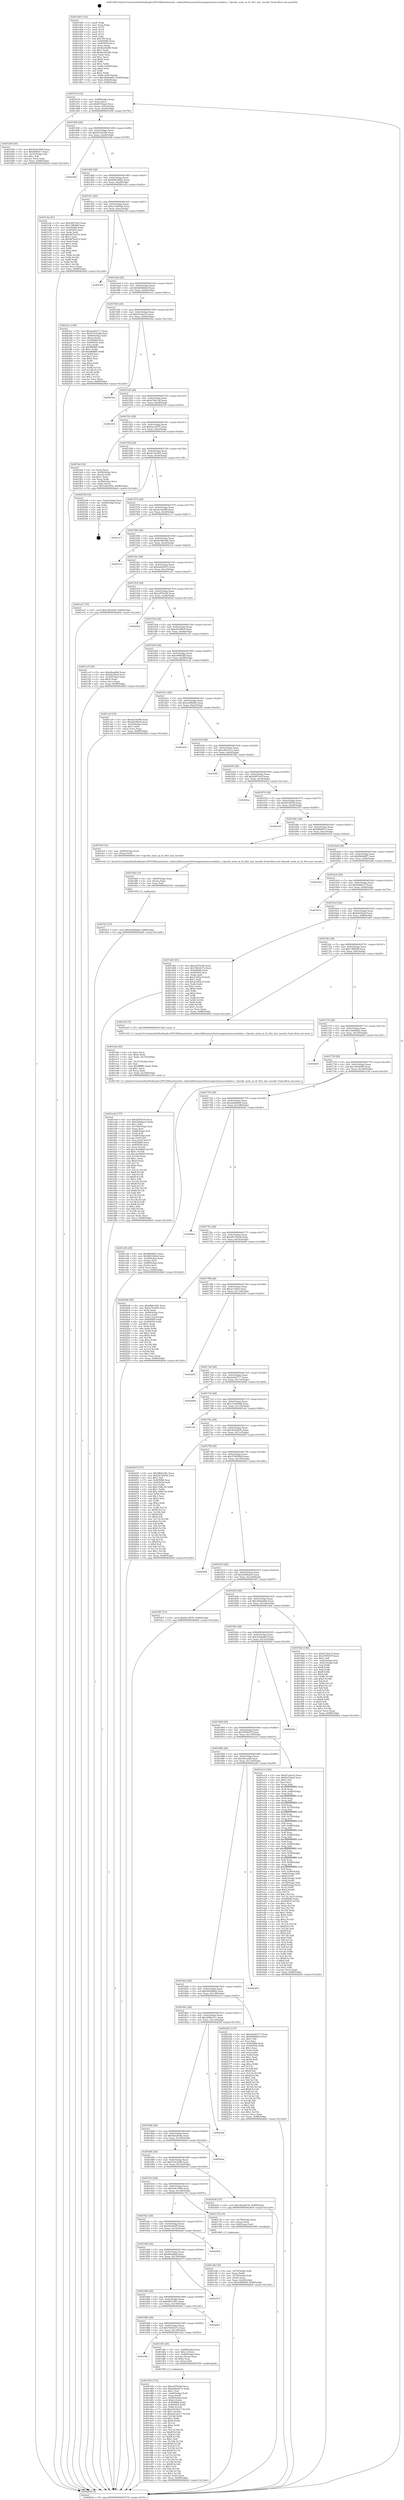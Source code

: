 digraph "0x401400" {
  label = "0x401400 (/mnt/c/Users/mathe/Desktop/tcc/POCII/binaries/extr_radare2librasmarchxtensagnuxtensa-modules.c_Opcode_mula_aa_hl_Slot_inst_encode_Final-ollvm.out::main(0))"
  labelloc = "t"
  node[shape=record]

  Entry [label="",width=0.3,height=0.3,shape=circle,fillcolor=black,style=filled]
  "0x401474" [label="{
     0x401474 [32]\l
     | [instrs]\l
     &nbsp;&nbsp;0x401474 \<+6\>: mov -0x88(%rbp),%eax\l
     &nbsp;&nbsp;0x40147a \<+2\>: mov %eax,%ecx\l
     &nbsp;&nbsp;0x40147c \<+6\>: sub $0x81f1faa4,%ecx\l
     &nbsp;&nbsp;0x401482 \<+6\>: mov %eax,-0x9c(%rbp)\l
     &nbsp;&nbsp;0x401488 \<+6\>: mov %ecx,-0xa0(%rbp)\l
     &nbsp;&nbsp;0x40148e \<+6\>: je 0000000000401b56 \<main+0x756\>\l
  }"]
  "0x401b56" [label="{
     0x401b56 [30]\l
     | [instrs]\l
     &nbsp;&nbsp;0x401b56 \<+5\>: mov $0x5c8c3009,%eax\l
     &nbsp;&nbsp;0x401b5b \<+5\>: mov $0x9d483c7,%ecx\l
     &nbsp;&nbsp;0x401b60 \<+3\>: mov -0x31(%rbp),%dl\l
     &nbsp;&nbsp;0x401b63 \<+3\>: test $0x1,%dl\l
     &nbsp;&nbsp;0x401b66 \<+3\>: cmovne %ecx,%eax\l
     &nbsp;&nbsp;0x401b69 \<+6\>: mov %eax,-0x88(%rbp)\l
     &nbsp;&nbsp;0x401b6f \<+5\>: jmp 00000000004026e6 \<main+0x12e6\>\l
  }"]
  "0x401494" [label="{
     0x401494 [28]\l
     | [instrs]\l
     &nbsp;&nbsp;0x401494 \<+5\>: jmp 0000000000401499 \<main+0x99\>\l
     &nbsp;&nbsp;0x401499 \<+6\>: mov -0x9c(%rbp),%eax\l
     &nbsp;&nbsp;0x40149f \<+5\>: sub $0x83c93264,%eax\l
     &nbsp;&nbsp;0x4014a4 \<+6\>: mov %eax,-0xa4(%rbp)\l
     &nbsp;&nbsp;0x4014aa \<+6\>: je 0000000000401bfd \<main+0x7fd\>\l
  }"]
  Exit [label="",width=0.3,height=0.3,shape=circle,fillcolor=black,style=filled,peripheries=2]
  "0x401bfd" [label="{
     0x401bfd\l
  }", style=dashed]
  "0x4014b0" [label="{
     0x4014b0 [28]\l
     | [instrs]\l
     &nbsp;&nbsp;0x4014b0 \<+5\>: jmp 00000000004014b5 \<main+0xb5\>\l
     &nbsp;&nbsp;0x4014b5 \<+6\>: mov -0x9c(%rbp),%eax\l
     &nbsp;&nbsp;0x4014bb \<+5\>: sub $0x846186b2,%eax\l
     &nbsp;&nbsp;0x4014c0 \<+6\>: mov %eax,-0xa8(%rbp)\l
     &nbsp;&nbsp;0x4014c6 \<+6\>: je 0000000000401e5a \<main+0xa5a\>\l
  }"]
  "0x401fe3" [label="{
     0x401fe3 [15]\l
     | [instrs]\l
     &nbsp;&nbsp;0x401fe3 \<+10\>: movl $0x445a89e8,-0x88(%rbp)\l
     &nbsp;&nbsp;0x401fed \<+5\>: jmp 00000000004026e6 \<main+0x12e6\>\l
  }"]
  "0x401e5a" [label="{
     0x401e5a [91]\l
     | [instrs]\l
     &nbsp;&nbsp;0x401e5a \<+5\>: mov $0xf26f7dc9,%eax\l
     &nbsp;&nbsp;0x401e5f \<+5\>: mov $0x13f80bff,%ecx\l
     &nbsp;&nbsp;0x401e64 \<+7\>: mov 0x405068,%edx\l
     &nbsp;&nbsp;0x401e6b \<+7\>: mov 0x405054,%esi\l
     &nbsp;&nbsp;0x401e72 \<+2\>: mov %edx,%edi\l
     &nbsp;&nbsp;0x401e74 \<+6\>: add $0xd676cd12,%edi\l
     &nbsp;&nbsp;0x401e7a \<+3\>: sub $0x1,%edi\l
     &nbsp;&nbsp;0x401e7d \<+6\>: sub $0xd676cd12,%edi\l
     &nbsp;&nbsp;0x401e83 \<+3\>: imul %edi,%edx\l
     &nbsp;&nbsp;0x401e86 \<+3\>: and $0x1,%edx\l
     &nbsp;&nbsp;0x401e89 \<+3\>: cmp $0x0,%edx\l
     &nbsp;&nbsp;0x401e8c \<+4\>: sete %r8b\l
     &nbsp;&nbsp;0x401e90 \<+3\>: cmp $0xa,%esi\l
     &nbsp;&nbsp;0x401e93 \<+4\>: setl %r9b\l
     &nbsp;&nbsp;0x401e97 \<+3\>: mov %r8b,%r10b\l
     &nbsp;&nbsp;0x401e9a \<+3\>: and %r9b,%r10b\l
     &nbsp;&nbsp;0x401e9d \<+3\>: xor %r9b,%r8b\l
     &nbsp;&nbsp;0x401ea0 \<+3\>: or %r8b,%r10b\l
     &nbsp;&nbsp;0x401ea3 \<+4\>: test $0x1,%r10b\l
     &nbsp;&nbsp;0x401ea7 \<+3\>: cmovne %ecx,%eax\l
     &nbsp;&nbsp;0x401eaa \<+6\>: mov %eax,-0x88(%rbp)\l
     &nbsp;&nbsp;0x401eb0 \<+5\>: jmp 00000000004026e6 \<main+0x12e6\>\l
  }"]
  "0x4014cc" [label="{
     0x4014cc [28]\l
     | [instrs]\l
     &nbsp;&nbsp;0x4014cc \<+5\>: jmp 00000000004014d1 \<main+0xd1\>\l
     &nbsp;&nbsp;0x4014d1 \<+6\>: mov -0x9c(%rbp),%eax\l
     &nbsp;&nbsp;0x4014d7 \<+5\>: sub $0xa33285d2,%eax\l
     &nbsp;&nbsp;0x4014dc \<+6\>: mov %eax,-0xac(%rbp)\l
     &nbsp;&nbsp;0x4014e2 \<+6\>: je 000000000040210f \<main+0xd0f\>\l
  }"]
  "0x401fd4" [label="{
     0x401fd4 [15]\l
     | [instrs]\l
     &nbsp;&nbsp;0x401fd4 \<+4\>: mov -0x60(%rbp),%rax\l
     &nbsp;&nbsp;0x401fd8 \<+3\>: mov (%rax),%rax\l
     &nbsp;&nbsp;0x401fdb \<+3\>: mov %rax,%rdi\l
     &nbsp;&nbsp;0x401fde \<+5\>: call 0000000000401030 \<free@plt\>\l
     | [calls]\l
     &nbsp;&nbsp;0x401030 \{1\} (unknown)\l
  }"]
  "0x40210f" [label="{
     0x40210f\l
  }", style=dashed]
  "0x4014e8" [label="{
     0x4014e8 [28]\l
     | [instrs]\l
     &nbsp;&nbsp;0x4014e8 \<+5\>: jmp 00000000004014ed \<main+0xed\>\l
     &nbsp;&nbsp;0x4014ed \<+6\>: mov -0x9c(%rbp),%eax\l
     &nbsp;&nbsp;0x4014f3 \<+5\>: sub $0xb66bb8cf,%eax\l
     &nbsp;&nbsp;0x4014f8 \<+6\>: mov %eax,-0xb0(%rbp)\l
     &nbsp;&nbsp;0x4014fe \<+6\>: je 00000000004023cc \<main+0xfcc\>\l
  }"]
  "0x401ee6" [label="{
     0x401ee6 [177]\l
     | [instrs]\l
     &nbsp;&nbsp;0x401ee6 \<+5\>: mov $0xf26f7dc9,%ecx\l
     &nbsp;&nbsp;0x401eeb \<+5\>: mov $0x3a06bac0,%edx\l
     &nbsp;&nbsp;0x401ef0 \<+3\>: mov $0x1,%dil\l
     &nbsp;&nbsp;0x401ef3 \<+6\>: mov -0x160(%rbp),%esi\l
     &nbsp;&nbsp;0x401ef9 \<+3\>: imul %eax,%esi\l
     &nbsp;&nbsp;0x401efc \<+4\>: mov -0x60(%rbp),%r8\l
     &nbsp;&nbsp;0x401f00 \<+3\>: mov (%r8),%r8\l
     &nbsp;&nbsp;0x401f03 \<+4\>: mov -0x58(%rbp),%r9\l
     &nbsp;&nbsp;0x401f07 \<+3\>: movslq (%r9),%r9\l
     &nbsp;&nbsp;0x401f0a \<+4\>: mov %esi,(%r8,%r9,4)\l
     &nbsp;&nbsp;0x401f0e \<+7\>: mov 0x405068,%eax\l
     &nbsp;&nbsp;0x401f15 \<+7\>: mov 0x405054,%esi\l
     &nbsp;&nbsp;0x401f1c \<+3\>: mov %eax,%r10d\l
     &nbsp;&nbsp;0x401f1f \<+7\>: add $0xc4c0d8d5,%r10d\l
     &nbsp;&nbsp;0x401f26 \<+4\>: sub $0x1,%r10d\l
     &nbsp;&nbsp;0x401f2a \<+7\>: sub $0xc4c0d8d5,%r10d\l
     &nbsp;&nbsp;0x401f31 \<+4\>: imul %r10d,%eax\l
     &nbsp;&nbsp;0x401f35 \<+3\>: and $0x1,%eax\l
     &nbsp;&nbsp;0x401f38 \<+3\>: cmp $0x0,%eax\l
     &nbsp;&nbsp;0x401f3b \<+4\>: sete %r11b\l
     &nbsp;&nbsp;0x401f3f \<+3\>: cmp $0xa,%esi\l
     &nbsp;&nbsp;0x401f42 \<+3\>: setl %bl\l
     &nbsp;&nbsp;0x401f45 \<+3\>: mov %r11b,%r14b\l
     &nbsp;&nbsp;0x401f48 \<+4\>: xor $0xff,%r14b\l
     &nbsp;&nbsp;0x401f4c \<+3\>: mov %bl,%r15b\l
     &nbsp;&nbsp;0x401f4f \<+4\>: xor $0xff,%r15b\l
     &nbsp;&nbsp;0x401f53 \<+4\>: xor $0x1,%dil\l
     &nbsp;&nbsp;0x401f57 \<+3\>: mov %r14b,%r12b\l
     &nbsp;&nbsp;0x401f5a \<+4\>: and $0xff,%r12b\l
     &nbsp;&nbsp;0x401f5e \<+3\>: and %dil,%r11b\l
     &nbsp;&nbsp;0x401f61 \<+3\>: mov %r15b,%r13b\l
     &nbsp;&nbsp;0x401f64 \<+4\>: and $0xff,%r13b\l
     &nbsp;&nbsp;0x401f68 \<+3\>: and %dil,%bl\l
     &nbsp;&nbsp;0x401f6b \<+3\>: or %r11b,%r12b\l
     &nbsp;&nbsp;0x401f6e \<+3\>: or %bl,%r13b\l
     &nbsp;&nbsp;0x401f71 \<+3\>: xor %r13b,%r12b\l
     &nbsp;&nbsp;0x401f74 \<+3\>: or %r15b,%r14b\l
     &nbsp;&nbsp;0x401f77 \<+4\>: xor $0xff,%r14b\l
     &nbsp;&nbsp;0x401f7b \<+4\>: or $0x1,%dil\l
     &nbsp;&nbsp;0x401f7f \<+3\>: and %dil,%r14b\l
     &nbsp;&nbsp;0x401f82 \<+3\>: or %r14b,%r12b\l
     &nbsp;&nbsp;0x401f85 \<+4\>: test $0x1,%r12b\l
     &nbsp;&nbsp;0x401f89 \<+3\>: cmovne %edx,%ecx\l
     &nbsp;&nbsp;0x401f8c \<+6\>: mov %ecx,-0x88(%rbp)\l
     &nbsp;&nbsp;0x401f92 \<+5\>: jmp 00000000004026e6 \<main+0x12e6\>\l
  }"]
  "0x4023cc" [label="{
     0x4023cc [106]\l
     | [instrs]\l
     &nbsp;&nbsp;0x4023cc \<+5\>: mov $0x2eb42717,%eax\l
     &nbsp;&nbsp;0x4023d1 \<+5\>: mov $0x519c22d6,%ecx\l
     &nbsp;&nbsp;0x4023d6 \<+4\>: mov -0x80(%rbp),%rdx\l
     &nbsp;&nbsp;0x4023da \<+6\>: movl $0x0,(%rdx)\l
     &nbsp;&nbsp;0x4023e0 \<+7\>: mov 0x405068,%esi\l
     &nbsp;&nbsp;0x4023e7 \<+7\>: mov 0x405054,%edi\l
     &nbsp;&nbsp;0x4023ee \<+3\>: mov %esi,%r8d\l
     &nbsp;&nbsp;0x4023f1 \<+7\>: sub $0x6f6f8f5,%r8d\l
     &nbsp;&nbsp;0x4023f8 \<+4\>: sub $0x1,%r8d\l
     &nbsp;&nbsp;0x4023fc \<+7\>: add $0x6f6f8f5,%r8d\l
     &nbsp;&nbsp;0x402403 \<+4\>: imul %r8d,%esi\l
     &nbsp;&nbsp;0x402407 \<+3\>: and $0x1,%esi\l
     &nbsp;&nbsp;0x40240a \<+3\>: cmp $0x0,%esi\l
     &nbsp;&nbsp;0x40240d \<+4\>: sete %r9b\l
     &nbsp;&nbsp;0x402411 \<+3\>: cmp $0xa,%edi\l
     &nbsp;&nbsp;0x402414 \<+4\>: setl %r10b\l
     &nbsp;&nbsp;0x402418 \<+3\>: mov %r9b,%r11b\l
     &nbsp;&nbsp;0x40241b \<+3\>: and %r10b,%r11b\l
     &nbsp;&nbsp;0x40241e \<+3\>: xor %r10b,%r9b\l
     &nbsp;&nbsp;0x402421 \<+3\>: or %r9b,%r11b\l
     &nbsp;&nbsp;0x402424 \<+4\>: test $0x1,%r11b\l
     &nbsp;&nbsp;0x402428 \<+3\>: cmovne %ecx,%eax\l
     &nbsp;&nbsp;0x40242b \<+6\>: mov %eax,-0x88(%rbp)\l
     &nbsp;&nbsp;0x402431 \<+5\>: jmp 00000000004026e6 \<main+0x12e6\>\l
  }"]
  "0x401504" [label="{
     0x401504 [28]\l
     | [instrs]\l
     &nbsp;&nbsp;0x401504 \<+5\>: jmp 0000000000401509 \<main+0x109\>\l
     &nbsp;&nbsp;0x401509 \<+6\>: mov -0x9c(%rbp),%eax\l
     &nbsp;&nbsp;0x40150f \<+5\>: sub $0xb7cfaa33,%eax\l
     &nbsp;&nbsp;0x401514 \<+6\>: mov %eax,-0xb4(%rbp)\l
     &nbsp;&nbsp;0x40151a \<+6\>: je 000000000040254a \<main+0x114a\>\l
  }"]
  "0x401eba" [label="{
     0x401eba [44]\l
     | [instrs]\l
     &nbsp;&nbsp;0x401eba \<+2\>: xor %ecx,%ecx\l
     &nbsp;&nbsp;0x401ebc \<+5\>: mov $0x2,%edx\l
     &nbsp;&nbsp;0x401ec1 \<+6\>: mov %edx,-0x15c(%rbp)\l
     &nbsp;&nbsp;0x401ec7 \<+1\>: cltd\l
     &nbsp;&nbsp;0x401ec8 \<+6\>: mov -0x15c(%rbp),%esi\l
     &nbsp;&nbsp;0x401ece \<+2\>: idiv %esi\l
     &nbsp;&nbsp;0x401ed0 \<+6\>: imul $0xfffffffe,%edx,%edx\l
     &nbsp;&nbsp;0x401ed6 \<+3\>: sub $0x1,%ecx\l
     &nbsp;&nbsp;0x401ed9 \<+2\>: sub %ecx,%edx\l
     &nbsp;&nbsp;0x401edb \<+6\>: mov %edx,-0x160(%rbp)\l
     &nbsp;&nbsp;0x401ee1 \<+5\>: call 0000000000401160 \<next_i\>\l
     | [calls]\l
     &nbsp;&nbsp;0x401160 \{1\} (/mnt/c/Users/mathe/Desktop/tcc/POCII/binaries/extr_radare2librasmarchxtensagnuxtensa-modules.c_Opcode_mula_aa_hl_Slot_inst_encode_Final-ollvm.out::next_i)\l
  }"]
  "0x40254a" [label="{
     0x40254a\l
  }", style=dashed]
  "0x401520" [label="{
     0x401520 [28]\l
     | [instrs]\l
     &nbsp;&nbsp;0x401520 \<+5\>: jmp 0000000000401525 \<main+0x125\>\l
     &nbsp;&nbsp;0x401525 \<+6\>: mov -0x9c(%rbp),%eax\l
     &nbsp;&nbsp;0x40152b \<+5\>: sub $0xb7d41c9f,%eax\l
     &nbsp;&nbsp;0x401530 \<+6\>: mov %eax,-0xb8(%rbp)\l
     &nbsp;&nbsp;0x401536 \<+6\>: je 0000000000402334 \<main+0xf34\>\l
  }"]
  "0x401d7b" [label="{
     0x401d7b [172]\l
     | [instrs]\l
     &nbsp;&nbsp;0x401d7b \<+5\>: mov $0xe2f70c80,%ecx\l
     &nbsp;&nbsp;0x401d80 \<+5\>: mov $0xde6e0274,%edx\l
     &nbsp;&nbsp;0x401d85 \<+3\>: mov $0x1,%sil\l
     &nbsp;&nbsp;0x401d88 \<+4\>: mov -0x60(%rbp),%rdi\l
     &nbsp;&nbsp;0x401d8c \<+3\>: mov %rax,(%rdi)\l
     &nbsp;&nbsp;0x401d8f \<+4\>: mov -0x58(%rbp),%rax\l
     &nbsp;&nbsp;0x401d93 \<+6\>: movl $0x0,(%rax)\l
     &nbsp;&nbsp;0x401d99 \<+8\>: mov 0x405068,%r8d\l
     &nbsp;&nbsp;0x401da1 \<+8\>: mov 0x405054,%r9d\l
     &nbsp;&nbsp;0x401da9 \<+3\>: mov %r8d,%r10d\l
     &nbsp;&nbsp;0x401dac \<+7\>: add $0xe5e34217,%r10d\l
     &nbsp;&nbsp;0x401db3 \<+4\>: sub $0x1,%r10d\l
     &nbsp;&nbsp;0x401db7 \<+7\>: sub $0xe5e34217,%r10d\l
     &nbsp;&nbsp;0x401dbe \<+4\>: imul %r10d,%r8d\l
     &nbsp;&nbsp;0x401dc2 \<+4\>: and $0x1,%r8d\l
     &nbsp;&nbsp;0x401dc6 \<+4\>: cmp $0x0,%r8d\l
     &nbsp;&nbsp;0x401dca \<+4\>: sete %r11b\l
     &nbsp;&nbsp;0x401dce \<+4\>: cmp $0xa,%r9d\l
     &nbsp;&nbsp;0x401dd2 \<+3\>: setl %bl\l
     &nbsp;&nbsp;0x401dd5 \<+3\>: mov %r11b,%r14b\l
     &nbsp;&nbsp;0x401dd8 \<+4\>: xor $0xff,%r14b\l
     &nbsp;&nbsp;0x401ddc \<+3\>: mov %bl,%r15b\l
     &nbsp;&nbsp;0x401ddf \<+4\>: xor $0xff,%r15b\l
     &nbsp;&nbsp;0x401de3 \<+4\>: xor $0x1,%sil\l
     &nbsp;&nbsp;0x401de7 \<+3\>: mov %r14b,%r12b\l
     &nbsp;&nbsp;0x401dea \<+4\>: and $0xff,%r12b\l
     &nbsp;&nbsp;0x401dee \<+3\>: and %sil,%r11b\l
     &nbsp;&nbsp;0x401df1 \<+3\>: mov %r15b,%r13b\l
     &nbsp;&nbsp;0x401df4 \<+4\>: and $0xff,%r13b\l
     &nbsp;&nbsp;0x401df8 \<+3\>: and %sil,%bl\l
     &nbsp;&nbsp;0x401dfb \<+3\>: or %r11b,%r12b\l
     &nbsp;&nbsp;0x401dfe \<+3\>: or %bl,%r13b\l
     &nbsp;&nbsp;0x401e01 \<+3\>: xor %r13b,%r12b\l
     &nbsp;&nbsp;0x401e04 \<+3\>: or %r15b,%r14b\l
     &nbsp;&nbsp;0x401e07 \<+4\>: xor $0xff,%r14b\l
     &nbsp;&nbsp;0x401e0b \<+4\>: or $0x1,%sil\l
     &nbsp;&nbsp;0x401e0f \<+3\>: and %sil,%r14b\l
     &nbsp;&nbsp;0x401e12 \<+3\>: or %r14b,%r12b\l
     &nbsp;&nbsp;0x401e15 \<+4\>: test $0x1,%r12b\l
     &nbsp;&nbsp;0x401e19 \<+3\>: cmovne %edx,%ecx\l
     &nbsp;&nbsp;0x401e1c \<+6\>: mov %ecx,-0x88(%rbp)\l
     &nbsp;&nbsp;0x401e22 \<+5\>: jmp 00000000004026e6 \<main+0x12e6\>\l
  }"]
  "0x402334" [label="{
     0x402334\l
  }", style=dashed]
  "0x40153c" [label="{
     0x40153c [28]\l
     | [instrs]\l
     &nbsp;&nbsp;0x40153c \<+5\>: jmp 0000000000401541 \<main+0x141\>\l
     &nbsp;&nbsp;0x401541 \<+6\>: mov -0x9c(%rbp),%eax\l
     &nbsp;&nbsp;0x401547 \<+5\>: sub $0xbeccf070,%eax\l
     &nbsp;&nbsp;0x40154c \<+6\>: mov %eax,-0xbc(%rbp)\l
     &nbsp;&nbsp;0x401552 \<+6\>: je 0000000000401fa6 \<main+0xba6\>\l
  }"]
  "0x40199c" [label="{
     0x40199c\l
  }", style=dashed]
  "0x401fa6" [label="{
     0x401fa6 [34]\l
     | [instrs]\l
     &nbsp;&nbsp;0x401fa6 \<+2\>: xor %eax,%eax\l
     &nbsp;&nbsp;0x401fa8 \<+4\>: mov -0x58(%rbp),%rcx\l
     &nbsp;&nbsp;0x401fac \<+2\>: mov (%rcx),%edx\l
     &nbsp;&nbsp;0x401fae \<+3\>: sub $0x1,%eax\l
     &nbsp;&nbsp;0x401fb1 \<+2\>: sub %eax,%edx\l
     &nbsp;&nbsp;0x401fb3 \<+4\>: mov -0x58(%rbp),%rcx\l
     &nbsp;&nbsp;0x401fb7 \<+2\>: mov %edx,(%rcx)\l
     &nbsp;&nbsp;0x401fb9 \<+10\>: movl $0x1dfc4956,-0x88(%rbp)\l
     &nbsp;&nbsp;0x401fc3 \<+5\>: jmp 00000000004026e6 \<main+0x12e6\>\l
  }"]
  "0x401558" [label="{
     0x401558 [28]\l
     | [instrs]\l
     &nbsp;&nbsp;0x401558 \<+5\>: jmp 000000000040155d \<main+0x15d\>\l
     &nbsp;&nbsp;0x40155d \<+6\>: mov -0x9c(%rbp),%eax\l
     &nbsp;&nbsp;0x401563 \<+5\>: sub $0xdc7bcd05,%eax\l
     &nbsp;&nbsp;0x401568 \<+6\>: mov %eax,-0xc0(%rbp)\l
     &nbsp;&nbsp;0x40156e \<+6\>: je 0000000000402538 \<main+0x1138\>\l
  }"]
  "0x401d5e" [label="{
     0x401d5e [29]\l
     | [instrs]\l
     &nbsp;&nbsp;0x401d5e \<+4\>: mov -0x68(%rbp),%rax\l
     &nbsp;&nbsp;0x401d62 \<+6\>: movl $0x1,(%rax)\l
     &nbsp;&nbsp;0x401d68 \<+4\>: mov -0x68(%rbp),%rax\l
     &nbsp;&nbsp;0x401d6c \<+3\>: movslq (%rax),%rax\l
     &nbsp;&nbsp;0x401d6f \<+4\>: shl $0x2,%rax\l
     &nbsp;&nbsp;0x401d73 \<+3\>: mov %rax,%rdi\l
     &nbsp;&nbsp;0x401d76 \<+5\>: call 0000000000401050 \<malloc@plt\>\l
     | [calls]\l
     &nbsp;&nbsp;0x401050 \{1\} (unknown)\l
  }"]
  "0x402538" [label="{
     0x402538 [18]\l
     | [instrs]\l
     &nbsp;&nbsp;0x402538 \<+3\>: mov -0x2c(%rbp),%eax\l
     &nbsp;&nbsp;0x40253b \<+4\>: lea -0x28(%rbp),%rsp\l
     &nbsp;&nbsp;0x40253f \<+1\>: pop %rbx\l
     &nbsp;&nbsp;0x402540 \<+2\>: pop %r12\l
     &nbsp;&nbsp;0x402542 \<+2\>: pop %r13\l
     &nbsp;&nbsp;0x402544 \<+2\>: pop %r14\l
     &nbsp;&nbsp;0x402546 \<+2\>: pop %r15\l
     &nbsp;&nbsp;0x402548 \<+1\>: pop %rbp\l
     &nbsp;&nbsp;0x402549 \<+1\>: ret\l
  }"]
  "0x401574" [label="{
     0x401574 [28]\l
     | [instrs]\l
     &nbsp;&nbsp;0x401574 \<+5\>: jmp 0000000000401579 \<main+0x179\>\l
     &nbsp;&nbsp;0x401579 \<+6\>: mov -0x9c(%rbp),%eax\l
     &nbsp;&nbsp;0x40157f \<+5\>: sub $0xde16e8f8,%eax\l
     &nbsp;&nbsp;0x401584 \<+6\>: mov %eax,-0xc4(%rbp)\l
     &nbsp;&nbsp;0x40158a \<+6\>: je 0000000000401cc7 \<main+0x8c7\>\l
  }"]
  "0x401980" [label="{
     0x401980 [28]\l
     | [instrs]\l
     &nbsp;&nbsp;0x401980 \<+5\>: jmp 0000000000401985 \<main+0x585\>\l
     &nbsp;&nbsp;0x401985 \<+6\>: mov -0x9c(%rbp),%eax\l
     &nbsp;&nbsp;0x40198b \<+5\>: sub $0x7463d17e,%eax\l
     &nbsp;&nbsp;0x401990 \<+6\>: mov %eax,-0x158(%rbp)\l
     &nbsp;&nbsp;0x401996 \<+6\>: je 0000000000401d5e \<main+0x95e\>\l
  }"]
  "0x401cc7" [label="{
     0x401cc7\l
  }", style=dashed]
  "0x401590" [label="{
     0x401590 [28]\l
     | [instrs]\l
     &nbsp;&nbsp;0x401590 \<+5\>: jmp 0000000000401595 \<main+0x195\>\l
     &nbsp;&nbsp;0x401595 \<+6\>: mov -0x9c(%rbp),%eax\l
     &nbsp;&nbsp;0x40159b \<+5\>: sub $0xde4b9c9b,%eax\l
     &nbsp;&nbsp;0x4015a0 \<+6\>: mov %eax,-0xc8(%rbp)\l
     &nbsp;&nbsp;0x4015a6 \<+6\>: je 00000000004021c0 \<main+0xdc0\>\l
  }"]
  "0x4026d1" [label="{
     0x4026d1\l
  }", style=dashed]
  "0x4021c0" [label="{
     0x4021c0\l
  }", style=dashed]
  "0x4015ac" [label="{
     0x4015ac [28]\l
     | [instrs]\l
     &nbsp;&nbsp;0x4015ac \<+5\>: jmp 00000000004015b1 \<main+0x1b1\>\l
     &nbsp;&nbsp;0x4015b1 \<+6\>: mov -0x9c(%rbp),%eax\l
     &nbsp;&nbsp;0x4015b7 \<+5\>: sub $0xde6e0274,%eax\l
     &nbsp;&nbsp;0x4015bc \<+6\>: mov %eax,-0xcc(%rbp)\l
     &nbsp;&nbsp;0x4015c2 \<+6\>: je 0000000000401e27 \<main+0xa27\>\l
  }"]
  "0x401964" [label="{
     0x401964 [28]\l
     | [instrs]\l
     &nbsp;&nbsp;0x401964 \<+5\>: jmp 0000000000401969 \<main+0x569\>\l
     &nbsp;&nbsp;0x401969 \<+6\>: mov -0x9c(%rbp),%eax\l
     &nbsp;&nbsp;0x40196f \<+5\>: sub $0x6f601481,%eax\l
     &nbsp;&nbsp;0x401974 \<+6\>: mov %eax,-0x154(%rbp)\l
     &nbsp;&nbsp;0x40197a \<+6\>: je 00000000004026d1 \<main+0x12d1\>\l
  }"]
  "0x401e27" [label="{
     0x401e27 [15]\l
     | [instrs]\l
     &nbsp;&nbsp;0x401e27 \<+10\>: movl $0x1dfc4956,-0x88(%rbp)\l
     &nbsp;&nbsp;0x401e31 \<+5\>: jmp 00000000004026e6 \<main+0x12e6\>\l
  }"]
  "0x4015c8" [label="{
     0x4015c8 [28]\l
     | [instrs]\l
     &nbsp;&nbsp;0x4015c8 \<+5\>: jmp 00000000004015cd \<main+0x1cd\>\l
     &nbsp;&nbsp;0x4015cd \<+6\>: mov -0x9c(%rbp),%eax\l
     &nbsp;&nbsp;0x4015d3 \<+5\>: sub $0xe2f70c80,%eax\l
     &nbsp;&nbsp;0x4015d8 \<+6\>: mov %eax,-0xd0(%rbp)\l
     &nbsp;&nbsp;0x4015de \<+6\>: je 00000000004025ad \<main+0x11ad\>\l
  }"]
  "0x402274" [label="{
     0x402274\l
  }", style=dashed]
  "0x4025ad" [label="{
     0x4025ad\l
  }", style=dashed]
  "0x4015e4" [label="{
     0x4015e4 [28]\l
     | [instrs]\l
     &nbsp;&nbsp;0x4015e4 \<+5\>: jmp 00000000004015e9 \<main+0x1e9\>\l
     &nbsp;&nbsp;0x4015e9 \<+6\>: mov -0x9c(%rbp),%eax\l
     &nbsp;&nbsp;0x4015ef \<+5\>: sub $0xe819f6c8,%eax\l
     &nbsp;&nbsp;0x4015f4 \<+6\>: mov %eax,-0xd4(%rbp)\l
     &nbsp;&nbsp;0x4015fa \<+6\>: je 0000000000401ce5 \<main+0x8e5\>\l
  }"]
  "0x401948" [label="{
     0x401948 [28]\l
     | [instrs]\l
     &nbsp;&nbsp;0x401948 \<+5\>: jmp 000000000040194d \<main+0x54d\>\l
     &nbsp;&nbsp;0x40194d \<+6\>: mov -0x9c(%rbp),%eax\l
     &nbsp;&nbsp;0x401953 \<+5\>: sub $0x66aa8faf,%eax\l
     &nbsp;&nbsp;0x401958 \<+6\>: mov %eax,-0x150(%rbp)\l
     &nbsp;&nbsp;0x40195e \<+6\>: je 0000000000402274 \<main+0xe74\>\l
  }"]
  "0x401ce5" [label="{
     0x401ce5 [30]\l
     | [instrs]\l
     &nbsp;&nbsp;0x401ce5 \<+5\>: mov $0x66aa8faf,%eax\l
     &nbsp;&nbsp;0x401cea \<+5\>: mov $0xb6a5b2d,%ecx\l
     &nbsp;&nbsp;0x401cef \<+3\>: mov -0x30(%rbp),%edx\l
     &nbsp;&nbsp;0x401cf2 \<+3\>: cmp $0x0,%edx\l
     &nbsp;&nbsp;0x401cf5 \<+3\>: cmove %ecx,%eax\l
     &nbsp;&nbsp;0x401cf8 \<+6\>: mov %eax,-0x88(%rbp)\l
     &nbsp;&nbsp;0x401cfe \<+5\>: jmp 00000000004026e6 \<main+0x12e6\>\l
  }"]
  "0x401600" [label="{
     0x401600 [28]\l
     | [instrs]\l
     &nbsp;&nbsp;0x401600 \<+5\>: jmp 0000000000401605 \<main+0x205\>\l
     &nbsp;&nbsp;0x401605 \<+6\>: mov -0x9c(%rbp),%eax\l
     &nbsp;&nbsp;0x40160b \<+5\>: sub $0xe99f028f,%eax\l
     &nbsp;&nbsp;0x401610 \<+6\>: mov %eax,-0xd8(%rbp)\l
     &nbsp;&nbsp;0x401616 \<+6\>: je 0000000000401ca9 \<main+0x8a9\>\l
  }"]
  "0x4020eb" [label="{
     0x4020eb\l
  }", style=dashed]
  "0x401ca9" [label="{
     0x401ca9 [30]\l
     | [instrs]\l
     &nbsp;&nbsp;0x401ca9 \<+5\>: mov $0xde16e8f8,%eax\l
     &nbsp;&nbsp;0x401cae \<+5\>: mov $0xe819f6c8,%ecx\l
     &nbsp;&nbsp;0x401cb3 \<+3\>: mov -0x30(%rbp),%edx\l
     &nbsp;&nbsp;0x401cb6 \<+3\>: cmp $0x1,%edx\l
     &nbsp;&nbsp;0x401cb9 \<+3\>: cmovl %ecx,%eax\l
     &nbsp;&nbsp;0x401cbc \<+6\>: mov %eax,-0x88(%rbp)\l
     &nbsp;&nbsp;0x401cc2 \<+5\>: jmp 00000000004026e6 \<main+0x12e6\>\l
  }"]
  "0x40161c" [label="{
     0x40161c [28]\l
     | [instrs]\l
     &nbsp;&nbsp;0x40161c \<+5\>: jmp 0000000000401621 \<main+0x221\>\l
     &nbsp;&nbsp;0x401621 \<+6\>: mov -0x9c(%rbp),%eax\l
     &nbsp;&nbsp;0x401627 \<+5\>: sub $0xec4f6d6b,%eax\l
     &nbsp;&nbsp;0x40162c \<+6\>: mov %eax,-0xdc(%rbp)\l
     &nbsp;&nbsp;0x401632 \<+6\>: je 000000000040223b \<main+0xe3b\>\l
  }"]
  "0x401c8b" [label="{
     0x401c8b [30]\l
     | [instrs]\l
     &nbsp;&nbsp;0x401c8b \<+4\>: mov -0x70(%rbp),%rdi\l
     &nbsp;&nbsp;0x401c8f \<+2\>: mov %eax,(%rdi)\l
     &nbsp;&nbsp;0x401c91 \<+4\>: mov -0x70(%rbp),%rdi\l
     &nbsp;&nbsp;0x401c95 \<+2\>: mov (%rdi),%eax\l
     &nbsp;&nbsp;0x401c97 \<+3\>: mov %eax,-0x30(%rbp)\l
     &nbsp;&nbsp;0x401c9a \<+10\>: movl $0xe99f028f,-0x88(%rbp)\l
     &nbsp;&nbsp;0x401ca4 \<+5\>: jmp 00000000004026e6 \<main+0x12e6\>\l
  }"]
  "0x40223b" [label="{
     0x40223b\l
  }", style=dashed]
  "0x401638" [label="{
     0x401638 [28]\l
     | [instrs]\l
     &nbsp;&nbsp;0x401638 \<+5\>: jmp 000000000040163d \<main+0x23d\>\l
     &nbsp;&nbsp;0x40163d \<+6\>: mov -0x9c(%rbp),%eax\l
     &nbsp;&nbsp;0x401643 \<+5\>: sub $0xedb1621c,%eax\l
     &nbsp;&nbsp;0x401648 \<+6\>: mov %eax,-0xe0(%rbp)\l
     &nbsp;&nbsp;0x40164e \<+6\>: je 0000000000401ff2 \<main+0xbf2\>\l
  }"]
  "0x40192c" [label="{
     0x40192c [28]\l
     | [instrs]\l
     &nbsp;&nbsp;0x40192c \<+5\>: jmp 0000000000401931 \<main+0x531\>\l
     &nbsp;&nbsp;0x401931 \<+6\>: mov -0x9c(%rbp),%eax\l
     &nbsp;&nbsp;0x401937 \<+5\>: sub $0x6204625f,%eax\l
     &nbsp;&nbsp;0x40193c \<+6\>: mov %eax,-0x14c(%rbp)\l
     &nbsp;&nbsp;0x401942 \<+6\>: je 00000000004020eb \<main+0xceb\>\l
  }"]
  "0x401ff2" [label="{
     0x401ff2\l
  }", style=dashed]
  "0x401654" [label="{
     0x401654 [28]\l
     | [instrs]\l
     &nbsp;&nbsp;0x401654 \<+5\>: jmp 0000000000401659 \<main+0x259\>\l
     &nbsp;&nbsp;0x401659 \<+6\>: mov -0x9c(%rbp),%eax\l
     &nbsp;&nbsp;0x40165f \<+5\>: sub $0xf26f7dc9,%eax\l
     &nbsp;&nbsp;0x401664 \<+6\>: mov %eax,-0xe4(%rbp)\l
     &nbsp;&nbsp;0x40166a \<+6\>: je 00000000004025ea \<main+0x11ea\>\l
  }"]
  "0x401c7b" [label="{
     0x401c7b [16]\l
     | [instrs]\l
     &nbsp;&nbsp;0x401c7b \<+4\>: mov -0x78(%rbp),%rax\l
     &nbsp;&nbsp;0x401c7f \<+3\>: mov (%rax),%rax\l
     &nbsp;&nbsp;0x401c82 \<+4\>: mov 0x8(%rax),%rdi\l
     &nbsp;&nbsp;0x401c86 \<+5\>: call 0000000000401060 \<atoi@plt\>\l
     | [calls]\l
     &nbsp;&nbsp;0x401060 \{1\} (unknown)\l
  }"]
  "0x4025ea" [label="{
     0x4025ea\l
  }", style=dashed]
  "0x401670" [label="{
     0x401670 [28]\l
     | [instrs]\l
     &nbsp;&nbsp;0x401670 \<+5\>: jmp 0000000000401675 \<main+0x275\>\l
     &nbsp;&nbsp;0x401675 \<+6\>: mov -0x9c(%rbp),%eax\l
     &nbsp;&nbsp;0x40167b \<+5\>: sub $0xf8195f39,%eax\l
     &nbsp;&nbsp;0x401680 \<+6\>: mov %eax,-0xe8(%rbp)\l
     &nbsp;&nbsp;0x401686 \<+6\>: je 0000000000402165 \<main+0xd65\>\l
  }"]
  "0x401910" [label="{
     0x401910 [28]\l
     | [instrs]\l
     &nbsp;&nbsp;0x401910 \<+5\>: jmp 0000000000401915 \<main+0x515\>\l
     &nbsp;&nbsp;0x401915 \<+6\>: mov -0x9c(%rbp),%eax\l
     &nbsp;&nbsp;0x40191b \<+5\>: sub $0x5c8c3009,%eax\l
     &nbsp;&nbsp;0x401920 \<+6\>: mov %eax,-0x148(%rbp)\l
     &nbsp;&nbsp;0x401926 \<+6\>: je 0000000000401c7b \<main+0x87b\>\l
  }"]
  "0x402165" [label="{
     0x402165\l
  }", style=dashed]
  "0x40168c" [label="{
     0x40168c [28]\l
     | [instrs]\l
     &nbsp;&nbsp;0x40168c \<+5\>: jmp 0000000000401691 \<main+0x291\>\l
     &nbsp;&nbsp;0x401691 \<+6\>: mov -0x9c(%rbp),%eax\l
     &nbsp;&nbsp;0x401697 \<+5\>: sub $0xf8609f3c,%eax\l
     &nbsp;&nbsp;0x40169c \<+6\>: mov %eax,-0xec(%rbp)\l
     &nbsp;&nbsp;0x4016a2 \<+6\>: je 0000000000401fc8 \<main+0xbc8\>\l
  }"]
  "0x402436" [label="{
     0x402436 [15]\l
     | [instrs]\l
     &nbsp;&nbsp;0x402436 \<+10\>: movl $0x36ad2b7b,-0x88(%rbp)\l
     &nbsp;&nbsp;0x402440 \<+5\>: jmp 00000000004026e6 \<main+0x12e6\>\l
  }"]
  "0x401fc8" [label="{
     0x401fc8 [12]\l
     | [instrs]\l
     &nbsp;&nbsp;0x401fc8 \<+4\>: mov -0x60(%rbp),%rax\l
     &nbsp;&nbsp;0x401fcc \<+3\>: mov (%rax),%rdi\l
     &nbsp;&nbsp;0x401fcf \<+5\>: call 00000000004013e0 \<Opcode_mula_aa_hl_Slot_inst_encode\>\l
     | [calls]\l
     &nbsp;&nbsp;0x4013e0 \{1\} (/mnt/c/Users/mathe/Desktop/tcc/POCII/binaries/extr_radare2librasmarchxtensagnuxtensa-modules.c_Opcode_mula_aa_hl_Slot_inst_encode_Final-ollvm.out::Opcode_mula_aa_hl_Slot_inst_encode)\l
  }"]
  "0x4016a8" [label="{
     0x4016a8 [28]\l
     | [instrs]\l
     &nbsp;&nbsp;0x4016a8 \<+5\>: jmp 00000000004016ad \<main+0x2ad\>\l
     &nbsp;&nbsp;0x4016ad \<+6\>: mov -0x9c(%rbp),%eax\l
     &nbsp;&nbsp;0x4016b3 \<+5\>: sub $0xf9d4d6f7,%eax\l
     &nbsp;&nbsp;0x4016b8 \<+6\>: mov %eax,-0xf0(%rbp)\l
     &nbsp;&nbsp;0x4016be \<+6\>: je 000000000040224a \<main+0xe4a\>\l
  }"]
  "0x4018f4" [label="{
     0x4018f4 [28]\l
     | [instrs]\l
     &nbsp;&nbsp;0x4018f4 \<+5\>: jmp 00000000004018f9 \<main+0x4f9\>\l
     &nbsp;&nbsp;0x4018f9 \<+6\>: mov -0x9c(%rbp),%eax\l
     &nbsp;&nbsp;0x4018ff \<+5\>: sub $0x519c22d6,%eax\l
     &nbsp;&nbsp;0x401904 \<+6\>: mov %eax,-0x144(%rbp)\l
     &nbsp;&nbsp;0x40190a \<+6\>: je 0000000000402436 \<main+0x1036\>\l
  }"]
  "0x40224a" [label="{
     0x40224a\l
  }", style=dashed]
  "0x4016c4" [label="{
     0x4016c4 [28]\l
     | [instrs]\l
     &nbsp;&nbsp;0x4016c4 \<+5\>: jmp 00000000004016c9 \<main+0x2c9\>\l
     &nbsp;&nbsp;0x4016c9 \<+6\>: mov -0x9c(%rbp),%eax\l
     &nbsp;&nbsp;0x4016cf \<+5\>: sub $0x9d483c7,%eax\l
     &nbsp;&nbsp;0x4016d4 \<+6\>: mov %eax,-0xf4(%rbp)\l
     &nbsp;&nbsp;0x4016da \<+6\>: je 0000000000401b74 \<main+0x774\>\l
  }"]
  "0x4026a4" [label="{
     0x4026a4\l
  }", style=dashed]
  "0x401b74" [label="{
     0x401b74\l
  }", style=dashed]
  "0x4016e0" [label="{
     0x4016e0 [28]\l
     | [instrs]\l
     &nbsp;&nbsp;0x4016e0 \<+5\>: jmp 00000000004016e5 \<main+0x2e5\>\l
     &nbsp;&nbsp;0x4016e5 \<+6\>: mov -0x9c(%rbp),%eax\l
     &nbsp;&nbsp;0x4016eb \<+5\>: sub $0xb6a5b2d,%eax\l
     &nbsp;&nbsp;0x4016f0 \<+6\>: mov %eax,-0xf8(%rbp)\l
     &nbsp;&nbsp;0x4016f6 \<+6\>: je 0000000000401d03 \<main+0x903\>\l
  }"]
  "0x4018d8" [label="{
     0x4018d8 [28]\l
     | [instrs]\l
     &nbsp;&nbsp;0x4018d8 \<+5\>: jmp 00000000004018dd \<main+0x4dd\>\l
     &nbsp;&nbsp;0x4018dd \<+6\>: mov -0x9c(%rbp),%eax\l
     &nbsp;&nbsp;0x4018e3 \<+5\>: sub $0x4dea8e8a,%eax\l
     &nbsp;&nbsp;0x4018e8 \<+6\>: mov %eax,-0x140(%rbp)\l
     &nbsp;&nbsp;0x4018ee \<+6\>: je 00000000004026a4 \<main+0x12a4\>\l
  }"]
  "0x401d03" [label="{
     0x401d03 [91]\l
     | [instrs]\l
     &nbsp;&nbsp;0x401d03 \<+5\>: mov $0xe2f70c80,%eax\l
     &nbsp;&nbsp;0x401d08 \<+5\>: mov $0x7463d17e,%ecx\l
     &nbsp;&nbsp;0x401d0d \<+7\>: mov 0x405068,%edx\l
     &nbsp;&nbsp;0x401d14 \<+7\>: mov 0x405054,%esi\l
     &nbsp;&nbsp;0x401d1b \<+2\>: mov %edx,%edi\l
     &nbsp;&nbsp;0x401d1d \<+6\>: sub $0x23382a1f,%edi\l
     &nbsp;&nbsp;0x401d23 \<+3\>: sub $0x1,%edi\l
     &nbsp;&nbsp;0x401d26 \<+6\>: add $0x23382a1f,%edi\l
     &nbsp;&nbsp;0x401d2c \<+3\>: imul %edi,%edx\l
     &nbsp;&nbsp;0x401d2f \<+3\>: and $0x1,%edx\l
     &nbsp;&nbsp;0x401d32 \<+3\>: cmp $0x0,%edx\l
     &nbsp;&nbsp;0x401d35 \<+4\>: sete %r8b\l
     &nbsp;&nbsp;0x401d39 \<+3\>: cmp $0xa,%esi\l
     &nbsp;&nbsp;0x401d3c \<+4\>: setl %r9b\l
     &nbsp;&nbsp;0x401d40 \<+3\>: mov %r8b,%r10b\l
     &nbsp;&nbsp;0x401d43 \<+3\>: and %r9b,%r10b\l
     &nbsp;&nbsp;0x401d46 \<+3\>: xor %r9b,%r8b\l
     &nbsp;&nbsp;0x401d49 \<+3\>: or %r8b,%r10b\l
     &nbsp;&nbsp;0x401d4c \<+4\>: test $0x1,%r10b\l
     &nbsp;&nbsp;0x401d50 \<+3\>: cmovne %ecx,%eax\l
     &nbsp;&nbsp;0x401d53 \<+6\>: mov %eax,-0x88(%rbp)\l
     &nbsp;&nbsp;0x401d59 \<+5\>: jmp 00000000004026e6 \<main+0x12e6\>\l
  }"]
  "0x4016fc" [label="{
     0x4016fc [28]\l
     | [instrs]\l
     &nbsp;&nbsp;0x4016fc \<+5\>: jmp 0000000000401701 \<main+0x301\>\l
     &nbsp;&nbsp;0x401701 \<+6\>: mov -0x9c(%rbp),%eax\l
     &nbsp;&nbsp;0x401707 \<+5\>: sub $0x13f80bff,%eax\l
     &nbsp;&nbsp;0x40170c \<+6\>: mov %eax,-0xfc(%rbp)\l
     &nbsp;&nbsp;0x401712 \<+6\>: je 0000000000401eb5 \<main+0xab5\>\l
  }"]
  "0x40258f" [label="{
     0x40258f\l
  }", style=dashed]
  "0x401eb5" [label="{
     0x401eb5 [5]\l
     | [instrs]\l
     &nbsp;&nbsp;0x401eb5 \<+5\>: call 0000000000401160 \<next_i\>\l
     | [calls]\l
     &nbsp;&nbsp;0x401160 \{1\} (/mnt/c/Users/mathe/Desktop/tcc/POCII/binaries/extr_radare2librasmarchxtensagnuxtensa-modules.c_Opcode_mula_aa_hl_Slot_inst_encode_Final-ollvm.out::next_i)\l
  }"]
  "0x401718" [label="{
     0x401718 [28]\l
     | [instrs]\l
     &nbsp;&nbsp;0x401718 \<+5\>: jmp 000000000040171d \<main+0x31d\>\l
     &nbsp;&nbsp;0x40171d \<+6\>: mov -0x9c(%rbp),%eax\l
     &nbsp;&nbsp;0x401723 \<+5\>: sub $0x1da99bb2,%eax\l
     &nbsp;&nbsp;0x401728 \<+6\>: mov %eax,-0x100(%rbp)\l
     &nbsp;&nbsp;0x40172e \<+6\>: je 0000000000402645 \<main+0x1245\>\l
  }"]
  "0x4018bc" [label="{
     0x4018bc [28]\l
     | [instrs]\l
     &nbsp;&nbsp;0x4018bc \<+5\>: jmp 00000000004018c1 \<main+0x4c1\>\l
     &nbsp;&nbsp;0x4018c1 \<+6\>: mov -0x9c(%rbp),%eax\l
     &nbsp;&nbsp;0x4018c7 \<+5\>: sub $0x4896a71c,%eax\l
     &nbsp;&nbsp;0x4018cc \<+6\>: mov %eax,-0x13c(%rbp)\l
     &nbsp;&nbsp;0x4018d2 \<+6\>: je 000000000040258f \<main+0x118f\>\l
  }"]
  "0x402645" [label="{
     0x402645\l
  }", style=dashed]
  "0x401734" [label="{
     0x401734 [28]\l
     | [instrs]\l
     &nbsp;&nbsp;0x401734 \<+5\>: jmp 0000000000401739 \<main+0x339\>\l
     &nbsp;&nbsp;0x401739 \<+6\>: mov -0x9c(%rbp),%eax\l
     &nbsp;&nbsp;0x40173f \<+5\>: sub $0x1dfc4956,%eax\l
     &nbsp;&nbsp;0x401744 \<+6\>: mov %eax,-0x104(%rbp)\l
     &nbsp;&nbsp;0x40174a \<+6\>: je 0000000000401e36 \<main+0xa36\>\l
  }"]
  "0x402343" [label="{
     0x402343 [137]\l
     | [instrs]\l
     &nbsp;&nbsp;0x402343 \<+5\>: mov $0x2eb42717,%eax\l
     &nbsp;&nbsp;0x402348 \<+5\>: mov $0xb66bb8cf,%ecx\l
     &nbsp;&nbsp;0x40234d \<+2\>: mov $0x1,%dl\l
     &nbsp;&nbsp;0x40234f \<+2\>: xor %esi,%esi\l
     &nbsp;&nbsp;0x402351 \<+7\>: mov 0x405068,%edi\l
     &nbsp;&nbsp;0x402358 \<+8\>: mov 0x405054,%r8d\l
     &nbsp;&nbsp;0x402360 \<+3\>: sub $0x1,%esi\l
     &nbsp;&nbsp;0x402363 \<+3\>: mov %edi,%r9d\l
     &nbsp;&nbsp;0x402366 \<+3\>: add %esi,%r9d\l
     &nbsp;&nbsp;0x402369 \<+4\>: imul %r9d,%edi\l
     &nbsp;&nbsp;0x40236d \<+3\>: and $0x1,%edi\l
     &nbsp;&nbsp;0x402370 \<+3\>: cmp $0x0,%edi\l
     &nbsp;&nbsp;0x402373 \<+4\>: sete %r10b\l
     &nbsp;&nbsp;0x402377 \<+4\>: cmp $0xa,%r8d\l
     &nbsp;&nbsp;0x40237b \<+4\>: setl %r11b\l
     &nbsp;&nbsp;0x40237f \<+3\>: mov %r10b,%bl\l
     &nbsp;&nbsp;0x402382 \<+3\>: xor $0xff,%bl\l
     &nbsp;&nbsp;0x402385 \<+3\>: mov %r11b,%r14b\l
     &nbsp;&nbsp;0x402388 \<+4\>: xor $0xff,%r14b\l
     &nbsp;&nbsp;0x40238c \<+3\>: xor $0x1,%dl\l
     &nbsp;&nbsp;0x40238f \<+3\>: mov %bl,%r15b\l
     &nbsp;&nbsp;0x402392 \<+4\>: and $0xff,%r15b\l
     &nbsp;&nbsp;0x402396 \<+3\>: and %dl,%r10b\l
     &nbsp;&nbsp;0x402399 \<+3\>: mov %r14b,%r12b\l
     &nbsp;&nbsp;0x40239c \<+4\>: and $0xff,%r12b\l
     &nbsp;&nbsp;0x4023a0 \<+3\>: and %dl,%r11b\l
     &nbsp;&nbsp;0x4023a3 \<+3\>: or %r10b,%r15b\l
     &nbsp;&nbsp;0x4023a6 \<+3\>: or %r11b,%r12b\l
     &nbsp;&nbsp;0x4023a9 \<+3\>: xor %r12b,%r15b\l
     &nbsp;&nbsp;0x4023ac \<+3\>: or %r14b,%bl\l
     &nbsp;&nbsp;0x4023af \<+3\>: xor $0xff,%bl\l
     &nbsp;&nbsp;0x4023b2 \<+3\>: or $0x1,%dl\l
     &nbsp;&nbsp;0x4023b5 \<+2\>: and %dl,%bl\l
     &nbsp;&nbsp;0x4023b7 \<+3\>: or %bl,%r15b\l
     &nbsp;&nbsp;0x4023ba \<+4\>: test $0x1,%r15b\l
     &nbsp;&nbsp;0x4023be \<+3\>: cmovne %ecx,%eax\l
     &nbsp;&nbsp;0x4023c1 \<+6\>: mov %eax,-0x88(%rbp)\l
     &nbsp;&nbsp;0x4023c7 \<+5\>: jmp 00000000004026e6 \<main+0x12e6\>\l
  }"]
  "0x401e36" [label="{
     0x401e36 [36]\l
     | [instrs]\l
     &nbsp;&nbsp;0x401e36 \<+5\>: mov $0xf8609f3c,%eax\l
     &nbsp;&nbsp;0x401e3b \<+5\>: mov $0x846186b2,%ecx\l
     &nbsp;&nbsp;0x401e40 \<+4\>: mov -0x58(%rbp),%rdx\l
     &nbsp;&nbsp;0x401e44 \<+2\>: mov (%rdx),%esi\l
     &nbsp;&nbsp;0x401e46 \<+4\>: mov -0x68(%rbp),%rdx\l
     &nbsp;&nbsp;0x401e4a \<+2\>: cmp (%rdx),%esi\l
     &nbsp;&nbsp;0x401e4c \<+3\>: cmovl %ecx,%eax\l
     &nbsp;&nbsp;0x401e4f \<+6\>: mov %eax,-0x88(%rbp)\l
     &nbsp;&nbsp;0x401e55 \<+5\>: jmp 00000000004026e6 \<main+0x12e6\>\l
  }"]
  "0x401750" [label="{
     0x401750 [28]\l
     | [instrs]\l
     &nbsp;&nbsp;0x401750 \<+5\>: jmp 0000000000401755 \<main+0x355\>\l
     &nbsp;&nbsp;0x401755 \<+6\>: mov -0x9c(%rbp),%eax\l
     &nbsp;&nbsp;0x40175b \<+5\>: sub $0x224d6fd4,%eax\l
     &nbsp;&nbsp;0x401760 \<+6\>: mov %eax,-0x108(%rbp)\l
     &nbsp;&nbsp;0x401766 \<+6\>: je 00000000004020dc \<main+0xcdc\>\l
  }"]
  "0x4018a0" [label="{
     0x4018a0 [28]\l
     | [instrs]\l
     &nbsp;&nbsp;0x4018a0 \<+5\>: jmp 00000000004018a5 \<main+0x4a5\>\l
     &nbsp;&nbsp;0x4018a5 \<+6\>: mov -0x9c(%rbp),%eax\l
     &nbsp;&nbsp;0x4018ab \<+5\>: sub $0x445a89e8,%eax\l
     &nbsp;&nbsp;0x4018b0 \<+6\>: mov %eax,-0x138(%rbp)\l
     &nbsp;&nbsp;0x4018b6 \<+6\>: je 0000000000402343 \<main+0xf43\>\l
  }"]
  "0x4020dc" [label="{
     0x4020dc\l
  }", style=dashed]
  "0x40176c" [label="{
     0x40176c [28]\l
     | [instrs]\l
     &nbsp;&nbsp;0x40176c \<+5\>: jmp 0000000000401771 \<main+0x371\>\l
     &nbsp;&nbsp;0x401771 \<+6\>: mov -0x9c(%rbp),%eax\l
     &nbsp;&nbsp;0x401777 \<+5\>: sub $0x29c78238,%eax\l
     &nbsp;&nbsp;0x40177c \<+6\>: mov %eax,-0x10c(%rbp)\l
     &nbsp;&nbsp;0x401782 \<+6\>: je 00000000004024d8 \<main+0x10d8\>\l
  }"]
  "0x4022d9" [label="{
     0x4022d9\l
  }", style=dashed]
  "0x4024d8" [label="{
     0x4024d8 [96]\l
     | [instrs]\l
     &nbsp;&nbsp;0x4024d8 \<+5\>: mov $0x6f601481,%eax\l
     &nbsp;&nbsp;0x4024dd \<+5\>: mov $0xdc7bcd05,%ecx\l
     &nbsp;&nbsp;0x4024e2 \<+2\>: xor %edx,%edx\l
     &nbsp;&nbsp;0x4024e4 \<+4\>: mov -0x80(%rbp),%rsi\l
     &nbsp;&nbsp;0x4024e8 \<+2\>: mov (%rsi),%edi\l
     &nbsp;&nbsp;0x4024ea \<+3\>: mov %edi,-0x2c(%rbp)\l
     &nbsp;&nbsp;0x4024ed \<+7\>: mov 0x405068,%edi\l
     &nbsp;&nbsp;0x4024f4 \<+8\>: mov 0x405054,%r8d\l
     &nbsp;&nbsp;0x4024fc \<+3\>: sub $0x1,%edx\l
     &nbsp;&nbsp;0x4024ff \<+3\>: mov %edi,%r9d\l
     &nbsp;&nbsp;0x402502 \<+3\>: add %edx,%r9d\l
     &nbsp;&nbsp;0x402505 \<+4\>: imul %r9d,%edi\l
     &nbsp;&nbsp;0x402509 \<+3\>: and $0x1,%edi\l
     &nbsp;&nbsp;0x40250c \<+3\>: cmp $0x0,%edi\l
     &nbsp;&nbsp;0x40250f \<+4\>: sete %r10b\l
     &nbsp;&nbsp;0x402513 \<+4\>: cmp $0xa,%r8d\l
     &nbsp;&nbsp;0x402517 \<+4\>: setl %r11b\l
     &nbsp;&nbsp;0x40251b \<+3\>: mov %r10b,%bl\l
     &nbsp;&nbsp;0x40251e \<+3\>: and %r11b,%bl\l
     &nbsp;&nbsp;0x402521 \<+3\>: xor %r11b,%r10b\l
     &nbsp;&nbsp;0x402524 \<+3\>: or %r10b,%bl\l
     &nbsp;&nbsp;0x402527 \<+3\>: test $0x1,%bl\l
     &nbsp;&nbsp;0x40252a \<+3\>: cmovne %ecx,%eax\l
     &nbsp;&nbsp;0x40252d \<+6\>: mov %eax,-0x88(%rbp)\l
     &nbsp;&nbsp;0x402533 \<+5\>: jmp 00000000004026e6 \<main+0x12e6\>\l
  }"]
  "0x401788" [label="{
     0x401788 [28]\l
     | [instrs]\l
     &nbsp;&nbsp;0x401788 \<+5\>: jmp 000000000040178d \<main+0x38d\>\l
     &nbsp;&nbsp;0x40178d \<+6\>: mov -0x9c(%rbp),%eax\l
     &nbsp;&nbsp;0x401793 \<+5\>: sub $0x2cc1ffe4,%eax\l
     &nbsp;&nbsp;0x401798 \<+6\>: mov %eax,-0x110(%rbp)\l
     &nbsp;&nbsp;0x40179e \<+6\>: je 0000000000402283 \<main+0xe83\>\l
  }"]
  "0x401884" [label="{
     0x401884 [28]\l
     | [instrs]\l
     &nbsp;&nbsp;0x401884 \<+5\>: jmp 0000000000401889 \<main+0x489\>\l
     &nbsp;&nbsp;0x401889 \<+6\>: mov -0x9c(%rbp),%eax\l
     &nbsp;&nbsp;0x40188f \<+5\>: sub $0x3fecaafb,%eax\l
     &nbsp;&nbsp;0x401894 \<+6\>: mov %eax,-0x134(%rbp)\l
     &nbsp;&nbsp;0x40189a \<+6\>: je 00000000004022d9 \<main+0xed9\>\l
  }"]
  "0x402283" [label="{
     0x402283\l
  }", style=dashed]
  "0x4017a4" [label="{
     0x4017a4 [28]\l
     | [instrs]\l
     &nbsp;&nbsp;0x4017a4 \<+5\>: jmp 00000000004017a9 \<main+0x3a9\>\l
     &nbsp;&nbsp;0x4017a9 \<+6\>: mov -0x9c(%rbp),%eax\l
     &nbsp;&nbsp;0x4017af \<+5\>: sub $0x2eb42717,%eax\l
     &nbsp;&nbsp;0x4017b4 \<+6\>: mov %eax,-0x114(%rbp)\l
     &nbsp;&nbsp;0x4017ba \<+6\>: je 00000000004026b8 \<main+0x12b8\>\l
  }"]
  "0x401a10" [label="{
     0x401a10 [326]\l
     | [instrs]\l
     &nbsp;&nbsp;0x401a10 \<+5\>: mov $0xb7cfaa33,%eax\l
     &nbsp;&nbsp;0x401a15 \<+5\>: mov $0x81f1faa4,%ecx\l
     &nbsp;&nbsp;0x401a1a \<+2\>: mov $0x1,%dl\l
     &nbsp;&nbsp;0x401a1c \<+2\>: xor %esi,%esi\l
     &nbsp;&nbsp;0x401a1e \<+3\>: mov %rsp,%rdi\l
     &nbsp;&nbsp;0x401a21 \<+4\>: add $0xfffffffffffffff0,%rdi\l
     &nbsp;&nbsp;0x401a25 \<+3\>: mov %rdi,%rsp\l
     &nbsp;&nbsp;0x401a28 \<+4\>: mov %rdi,-0x80(%rbp)\l
     &nbsp;&nbsp;0x401a2c \<+3\>: mov %rsp,%rdi\l
     &nbsp;&nbsp;0x401a2f \<+4\>: add $0xfffffffffffffff0,%rdi\l
     &nbsp;&nbsp;0x401a33 \<+3\>: mov %rdi,%rsp\l
     &nbsp;&nbsp;0x401a36 \<+3\>: mov %rsp,%r8\l
     &nbsp;&nbsp;0x401a39 \<+4\>: add $0xfffffffffffffff0,%r8\l
     &nbsp;&nbsp;0x401a3d \<+3\>: mov %r8,%rsp\l
     &nbsp;&nbsp;0x401a40 \<+4\>: mov %r8,-0x78(%rbp)\l
     &nbsp;&nbsp;0x401a44 \<+3\>: mov %rsp,%r8\l
     &nbsp;&nbsp;0x401a47 \<+4\>: add $0xfffffffffffffff0,%r8\l
     &nbsp;&nbsp;0x401a4b \<+3\>: mov %r8,%rsp\l
     &nbsp;&nbsp;0x401a4e \<+4\>: mov %r8,-0x70(%rbp)\l
     &nbsp;&nbsp;0x401a52 \<+3\>: mov %rsp,%r8\l
     &nbsp;&nbsp;0x401a55 \<+4\>: add $0xfffffffffffffff0,%r8\l
     &nbsp;&nbsp;0x401a59 \<+3\>: mov %r8,%rsp\l
     &nbsp;&nbsp;0x401a5c \<+4\>: mov %r8,-0x68(%rbp)\l
     &nbsp;&nbsp;0x401a60 \<+3\>: mov %rsp,%r8\l
     &nbsp;&nbsp;0x401a63 \<+4\>: add $0xfffffffffffffff0,%r8\l
     &nbsp;&nbsp;0x401a67 \<+3\>: mov %r8,%rsp\l
     &nbsp;&nbsp;0x401a6a \<+4\>: mov %r8,-0x60(%rbp)\l
     &nbsp;&nbsp;0x401a6e \<+3\>: mov %rsp,%r8\l
     &nbsp;&nbsp;0x401a71 \<+4\>: add $0xfffffffffffffff0,%r8\l
     &nbsp;&nbsp;0x401a75 \<+3\>: mov %r8,%rsp\l
     &nbsp;&nbsp;0x401a78 \<+4\>: mov %r8,-0x58(%rbp)\l
     &nbsp;&nbsp;0x401a7c \<+3\>: mov %rsp,%r8\l
     &nbsp;&nbsp;0x401a7f \<+4\>: add $0xfffffffffffffff0,%r8\l
     &nbsp;&nbsp;0x401a83 \<+3\>: mov %r8,%rsp\l
     &nbsp;&nbsp;0x401a86 \<+4\>: mov %r8,-0x50(%rbp)\l
     &nbsp;&nbsp;0x401a8a \<+3\>: mov %rsp,%r8\l
     &nbsp;&nbsp;0x401a8d \<+4\>: add $0xfffffffffffffff0,%r8\l
     &nbsp;&nbsp;0x401a91 \<+3\>: mov %r8,%rsp\l
     &nbsp;&nbsp;0x401a94 \<+4\>: mov %r8,-0x48(%rbp)\l
     &nbsp;&nbsp;0x401a98 \<+3\>: mov %rsp,%r8\l
     &nbsp;&nbsp;0x401a9b \<+4\>: add $0xfffffffffffffff0,%r8\l
     &nbsp;&nbsp;0x401a9f \<+3\>: mov %r8,%rsp\l
     &nbsp;&nbsp;0x401aa2 \<+4\>: mov %r8,-0x40(%rbp)\l
     &nbsp;&nbsp;0x401aa6 \<+4\>: mov -0x80(%rbp),%r8\l
     &nbsp;&nbsp;0x401aaa \<+7\>: movl $0x0,(%r8)\l
     &nbsp;&nbsp;0x401ab1 \<+7\>: mov -0x8c(%rbp),%r9d\l
     &nbsp;&nbsp;0x401ab8 \<+3\>: mov %r9d,(%rdi)\l
     &nbsp;&nbsp;0x401abb \<+4\>: mov -0x78(%rbp),%r8\l
     &nbsp;&nbsp;0x401abf \<+7\>: mov -0x98(%rbp),%r10\l
     &nbsp;&nbsp;0x401ac6 \<+3\>: mov %r10,(%r8)\l
     &nbsp;&nbsp;0x401ac9 \<+3\>: cmpl $0x2,(%rdi)\l
     &nbsp;&nbsp;0x401acc \<+4\>: setne %r11b\l
     &nbsp;&nbsp;0x401ad0 \<+4\>: and $0x1,%r11b\l
     &nbsp;&nbsp;0x401ad4 \<+4\>: mov %r11b,-0x31(%rbp)\l
     &nbsp;&nbsp;0x401ad8 \<+7\>: mov 0x405068,%ebx\l
     &nbsp;&nbsp;0x401adf \<+8\>: mov 0x405054,%r14d\l
     &nbsp;&nbsp;0x401ae7 \<+3\>: sub $0x1,%esi\l
     &nbsp;&nbsp;0x401aea \<+3\>: mov %ebx,%r15d\l
     &nbsp;&nbsp;0x401aed \<+3\>: add %esi,%r15d\l
     &nbsp;&nbsp;0x401af0 \<+4\>: imul %r15d,%ebx\l
     &nbsp;&nbsp;0x401af4 \<+3\>: and $0x1,%ebx\l
     &nbsp;&nbsp;0x401af7 \<+3\>: cmp $0x0,%ebx\l
     &nbsp;&nbsp;0x401afa \<+4\>: sete %r11b\l
     &nbsp;&nbsp;0x401afe \<+4\>: cmp $0xa,%r14d\l
     &nbsp;&nbsp;0x401b02 \<+4\>: setl %r12b\l
     &nbsp;&nbsp;0x401b06 \<+3\>: mov %r11b,%r13b\l
     &nbsp;&nbsp;0x401b09 \<+4\>: xor $0xff,%r13b\l
     &nbsp;&nbsp;0x401b0d \<+3\>: mov %r12b,%sil\l
     &nbsp;&nbsp;0x401b10 \<+4\>: xor $0xff,%sil\l
     &nbsp;&nbsp;0x401b14 \<+3\>: xor $0x0,%dl\l
     &nbsp;&nbsp;0x401b17 \<+3\>: mov %r13b,%dil\l
     &nbsp;&nbsp;0x401b1a \<+4\>: and $0x0,%dil\l
     &nbsp;&nbsp;0x401b1e \<+3\>: and %dl,%r11b\l
     &nbsp;&nbsp;0x401b21 \<+3\>: mov %sil,%r8b\l
     &nbsp;&nbsp;0x401b24 \<+4\>: and $0x0,%r8b\l
     &nbsp;&nbsp;0x401b28 \<+3\>: and %dl,%r12b\l
     &nbsp;&nbsp;0x401b2b \<+3\>: or %r11b,%dil\l
     &nbsp;&nbsp;0x401b2e \<+3\>: or %r12b,%r8b\l
     &nbsp;&nbsp;0x401b31 \<+3\>: xor %r8b,%dil\l
     &nbsp;&nbsp;0x401b34 \<+3\>: or %sil,%r13b\l
     &nbsp;&nbsp;0x401b37 \<+4\>: xor $0xff,%r13b\l
     &nbsp;&nbsp;0x401b3b \<+3\>: or $0x0,%dl\l
     &nbsp;&nbsp;0x401b3e \<+3\>: and %dl,%r13b\l
     &nbsp;&nbsp;0x401b41 \<+3\>: or %r13b,%dil\l
     &nbsp;&nbsp;0x401b44 \<+4\>: test $0x1,%dil\l
     &nbsp;&nbsp;0x401b48 \<+3\>: cmovne %ecx,%eax\l
     &nbsp;&nbsp;0x401b4b \<+6\>: mov %eax,-0x88(%rbp)\l
     &nbsp;&nbsp;0x401b51 \<+5\>: jmp 00000000004026e6 \<main+0x12e6\>\l
  }"]
  "0x4026b8" [label="{
     0x4026b8\l
  }", style=dashed]
  "0x4017c0" [label="{
     0x4017c0 [28]\l
     | [instrs]\l
     &nbsp;&nbsp;0x4017c0 \<+5\>: jmp 00000000004017c5 \<main+0x3c5\>\l
     &nbsp;&nbsp;0x4017c5 \<+6\>: mov -0x9c(%rbp),%eax\l
     &nbsp;&nbsp;0x4017cb \<+5\>: sub $0x31eb40d6,%eax\l
     &nbsp;&nbsp;0x4017d0 \<+6\>: mov %eax,-0x118(%rbp)\l
     &nbsp;&nbsp;0x4017d6 \<+6\>: je 0000000000401c6c \<main+0x86c\>\l
  }"]
  "0x401868" [label="{
     0x401868 [28]\l
     | [instrs]\l
     &nbsp;&nbsp;0x401868 \<+5\>: jmp 000000000040186d \<main+0x46d\>\l
     &nbsp;&nbsp;0x40186d \<+6\>: mov -0x9c(%rbp),%eax\l
     &nbsp;&nbsp;0x401873 \<+5\>: sub $0x3f55047f,%eax\l
     &nbsp;&nbsp;0x401878 \<+6\>: mov %eax,-0x130(%rbp)\l
     &nbsp;&nbsp;0x40187e \<+6\>: je 0000000000401a10 \<main+0x610\>\l
  }"]
  "0x401c6c" [label="{
     0x401c6c\l
  }", style=dashed]
  "0x4017dc" [label="{
     0x4017dc [28]\l
     | [instrs]\l
     &nbsp;&nbsp;0x4017dc \<+5\>: jmp 00000000004017e1 \<main+0x3e1\>\l
     &nbsp;&nbsp;0x4017e1 \<+6\>: mov -0x9c(%rbp),%eax\l
     &nbsp;&nbsp;0x4017e7 \<+5\>: sub $0x36ad2b7b,%eax\l
     &nbsp;&nbsp;0x4017ec \<+6\>: mov %eax,-0x11c(%rbp)\l
     &nbsp;&nbsp;0x4017f2 \<+6\>: je 0000000000402445 \<main+0x1045\>\l
  }"]
  "0x40204d" [label="{
     0x40204d\l
  }", style=dashed]
  "0x402445" [label="{
     0x402445 [147]\l
     | [instrs]\l
     &nbsp;&nbsp;0x402445 \<+5\>: mov $0x6f601481,%eax\l
     &nbsp;&nbsp;0x40244a \<+5\>: mov $0x29c78238,%ecx\l
     &nbsp;&nbsp;0x40244f \<+2\>: mov $0x1,%dl\l
     &nbsp;&nbsp;0x402451 \<+7\>: mov 0x405068,%esi\l
     &nbsp;&nbsp;0x402458 \<+7\>: mov 0x405054,%edi\l
     &nbsp;&nbsp;0x40245f \<+3\>: mov %esi,%r8d\l
     &nbsp;&nbsp;0x402462 \<+7\>: sub $0xc16fbc54,%r8d\l
     &nbsp;&nbsp;0x402469 \<+4\>: sub $0x1,%r8d\l
     &nbsp;&nbsp;0x40246d \<+7\>: add $0xc16fbc54,%r8d\l
     &nbsp;&nbsp;0x402474 \<+4\>: imul %r8d,%esi\l
     &nbsp;&nbsp;0x402478 \<+3\>: and $0x1,%esi\l
     &nbsp;&nbsp;0x40247b \<+3\>: cmp $0x0,%esi\l
     &nbsp;&nbsp;0x40247e \<+4\>: sete %r9b\l
     &nbsp;&nbsp;0x402482 \<+3\>: cmp $0xa,%edi\l
     &nbsp;&nbsp;0x402485 \<+4\>: setl %r10b\l
     &nbsp;&nbsp;0x402489 \<+3\>: mov %r9b,%r11b\l
     &nbsp;&nbsp;0x40248c \<+4\>: xor $0xff,%r11b\l
     &nbsp;&nbsp;0x402490 \<+3\>: mov %r10b,%bl\l
     &nbsp;&nbsp;0x402493 \<+3\>: xor $0xff,%bl\l
     &nbsp;&nbsp;0x402496 \<+3\>: xor $0x0,%dl\l
     &nbsp;&nbsp;0x402499 \<+3\>: mov %r11b,%r14b\l
     &nbsp;&nbsp;0x40249c \<+4\>: and $0x0,%r14b\l
     &nbsp;&nbsp;0x4024a0 \<+3\>: and %dl,%r9b\l
     &nbsp;&nbsp;0x4024a3 \<+3\>: mov %bl,%r15b\l
     &nbsp;&nbsp;0x4024a6 \<+4\>: and $0x0,%r15b\l
     &nbsp;&nbsp;0x4024aa \<+3\>: and %dl,%r10b\l
     &nbsp;&nbsp;0x4024ad \<+3\>: or %r9b,%r14b\l
     &nbsp;&nbsp;0x4024b0 \<+3\>: or %r10b,%r15b\l
     &nbsp;&nbsp;0x4024b3 \<+3\>: xor %r15b,%r14b\l
     &nbsp;&nbsp;0x4024b6 \<+3\>: or %bl,%r11b\l
     &nbsp;&nbsp;0x4024b9 \<+4\>: xor $0xff,%r11b\l
     &nbsp;&nbsp;0x4024bd \<+3\>: or $0x0,%dl\l
     &nbsp;&nbsp;0x4024c0 \<+3\>: and %dl,%r11b\l
     &nbsp;&nbsp;0x4024c3 \<+3\>: or %r11b,%r14b\l
     &nbsp;&nbsp;0x4024c6 \<+4\>: test $0x1,%r14b\l
     &nbsp;&nbsp;0x4024ca \<+3\>: cmovne %ecx,%eax\l
     &nbsp;&nbsp;0x4024cd \<+6\>: mov %eax,-0x88(%rbp)\l
     &nbsp;&nbsp;0x4024d3 \<+5\>: jmp 00000000004026e6 \<main+0x12e6\>\l
  }"]
  "0x4017f8" [label="{
     0x4017f8 [28]\l
     | [instrs]\l
     &nbsp;&nbsp;0x4017f8 \<+5\>: jmp 00000000004017fd \<main+0x3fd\>\l
     &nbsp;&nbsp;0x4017fd \<+6\>: mov -0x9c(%rbp),%eax\l
     &nbsp;&nbsp;0x401803 \<+5\>: sub $0x37805828,%eax\l
     &nbsp;&nbsp;0x401808 \<+6\>: mov %eax,-0x120(%rbp)\l
     &nbsp;&nbsp;0x40180e \<+6\>: je 0000000000402682 \<main+0x1282\>\l
  }"]
  "0x401400" [label="{
     0x401400 [116]\l
     | [instrs]\l
     &nbsp;&nbsp;0x401400 \<+1\>: push %rbp\l
     &nbsp;&nbsp;0x401401 \<+3\>: mov %rsp,%rbp\l
     &nbsp;&nbsp;0x401404 \<+2\>: push %r15\l
     &nbsp;&nbsp;0x401406 \<+2\>: push %r14\l
     &nbsp;&nbsp;0x401408 \<+2\>: push %r13\l
     &nbsp;&nbsp;0x40140a \<+2\>: push %r12\l
     &nbsp;&nbsp;0x40140c \<+1\>: push %rbx\l
     &nbsp;&nbsp;0x40140d \<+7\>: sub $0x158,%rsp\l
     &nbsp;&nbsp;0x401414 \<+7\>: mov 0x405068,%eax\l
     &nbsp;&nbsp;0x40141b \<+7\>: mov 0x405054,%ecx\l
     &nbsp;&nbsp;0x401422 \<+2\>: mov %eax,%edx\l
     &nbsp;&nbsp;0x401424 \<+6\>: sub $0x8e3424f8,%edx\l
     &nbsp;&nbsp;0x40142a \<+3\>: sub $0x1,%edx\l
     &nbsp;&nbsp;0x40142d \<+6\>: add $0x8e3424f8,%edx\l
     &nbsp;&nbsp;0x401433 \<+3\>: imul %edx,%eax\l
     &nbsp;&nbsp;0x401436 \<+3\>: and $0x1,%eax\l
     &nbsp;&nbsp;0x401439 \<+3\>: cmp $0x0,%eax\l
     &nbsp;&nbsp;0x40143c \<+4\>: sete %r8b\l
     &nbsp;&nbsp;0x401440 \<+4\>: and $0x1,%r8b\l
     &nbsp;&nbsp;0x401444 \<+7\>: mov %r8b,-0x82(%rbp)\l
     &nbsp;&nbsp;0x40144b \<+3\>: cmp $0xa,%ecx\l
     &nbsp;&nbsp;0x40144e \<+4\>: setl %r8b\l
     &nbsp;&nbsp;0x401452 \<+4\>: and $0x1,%r8b\l
     &nbsp;&nbsp;0x401456 \<+7\>: mov %r8b,-0x81(%rbp)\l
     &nbsp;&nbsp;0x40145d \<+10\>: movl $0x3b0da684,-0x88(%rbp)\l
     &nbsp;&nbsp;0x401467 \<+6\>: mov %edi,-0x8c(%rbp)\l
     &nbsp;&nbsp;0x40146d \<+7\>: mov %rsi,-0x98(%rbp)\l
  }"]
  "0x402682" [label="{
     0x402682\l
  }", style=dashed]
  "0x401814" [label="{
     0x401814 [28]\l
     | [instrs]\l
     &nbsp;&nbsp;0x401814 \<+5\>: jmp 0000000000401819 \<main+0x419\>\l
     &nbsp;&nbsp;0x401819 \<+6\>: mov -0x9c(%rbp),%eax\l
     &nbsp;&nbsp;0x40181f \<+5\>: sub $0x3a06bac0,%eax\l
     &nbsp;&nbsp;0x401824 \<+6\>: mov %eax,-0x124(%rbp)\l
     &nbsp;&nbsp;0x40182a \<+6\>: je 0000000000401f97 \<main+0xb97\>\l
  }"]
  "0x4026e6" [label="{
     0x4026e6 [5]\l
     | [instrs]\l
     &nbsp;&nbsp;0x4026e6 \<+5\>: jmp 0000000000401474 \<main+0x74\>\l
  }"]
  "0x401f97" [label="{
     0x401f97 [15]\l
     | [instrs]\l
     &nbsp;&nbsp;0x401f97 \<+10\>: movl $0xbeccf070,-0x88(%rbp)\l
     &nbsp;&nbsp;0x401fa1 \<+5\>: jmp 00000000004026e6 \<main+0x12e6\>\l
  }"]
  "0x401830" [label="{
     0x401830 [28]\l
     | [instrs]\l
     &nbsp;&nbsp;0x401830 \<+5\>: jmp 0000000000401835 \<main+0x435\>\l
     &nbsp;&nbsp;0x401835 \<+6\>: mov -0x9c(%rbp),%eax\l
     &nbsp;&nbsp;0x40183b \<+5\>: sub $0x3b0da684,%eax\l
     &nbsp;&nbsp;0x401840 \<+6\>: mov %eax,-0x128(%rbp)\l
     &nbsp;&nbsp;0x401846 \<+6\>: je 00000000004019a6 \<main+0x5a6\>\l
  }"]
  "0x40184c" [label="{
     0x40184c [28]\l
     | [instrs]\l
     &nbsp;&nbsp;0x40184c \<+5\>: jmp 0000000000401851 \<main+0x451\>\l
     &nbsp;&nbsp;0x401851 \<+6\>: mov -0x9c(%rbp),%eax\l
     &nbsp;&nbsp;0x401857 \<+5\>: sub $0x3cbdad20,%eax\l
     &nbsp;&nbsp;0x40185c \<+6\>: mov %eax,-0x12c(%rbp)\l
     &nbsp;&nbsp;0x401862 \<+6\>: je 000000000040204d \<main+0xc4d\>\l
  }"]
  "0x4019a6" [label="{
     0x4019a6 [106]\l
     | [instrs]\l
     &nbsp;&nbsp;0x4019a6 \<+5\>: mov $0xb7cfaa33,%eax\l
     &nbsp;&nbsp;0x4019ab \<+5\>: mov $0x3f55047f,%ecx\l
     &nbsp;&nbsp;0x4019b0 \<+2\>: mov $0x1,%dl\l
     &nbsp;&nbsp;0x4019b2 \<+7\>: mov -0x82(%rbp),%sil\l
     &nbsp;&nbsp;0x4019b9 \<+7\>: mov -0x81(%rbp),%dil\l
     &nbsp;&nbsp;0x4019c0 \<+3\>: mov %sil,%r8b\l
     &nbsp;&nbsp;0x4019c3 \<+4\>: xor $0xff,%r8b\l
     &nbsp;&nbsp;0x4019c7 \<+3\>: mov %dil,%r9b\l
     &nbsp;&nbsp;0x4019ca \<+4\>: xor $0xff,%r9b\l
     &nbsp;&nbsp;0x4019ce \<+3\>: xor $0x0,%dl\l
     &nbsp;&nbsp;0x4019d1 \<+3\>: mov %r8b,%r10b\l
     &nbsp;&nbsp;0x4019d4 \<+4\>: and $0x0,%r10b\l
     &nbsp;&nbsp;0x4019d8 \<+3\>: and %dl,%sil\l
     &nbsp;&nbsp;0x4019db \<+3\>: mov %r9b,%r11b\l
     &nbsp;&nbsp;0x4019de \<+4\>: and $0x0,%r11b\l
     &nbsp;&nbsp;0x4019e2 \<+3\>: and %dl,%dil\l
     &nbsp;&nbsp;0x4019e5 \<+3\>: or %sil,%r10b\l
     &nbsp;&nbsp;0x4019e8 \<+3\>: or %dil,%r11b\l
     &nbsp;&nbsp;0x4019eb \<+3\>: xor %r11b,%r10b\l
     &nbsp;&nbsp;0x4019ee \<+3\>: or %r9b,%r8b\l
     &nbsp;&nbsp;0x4019f1 \<+4\>: xor $0xff,%r8b\l
     &nbsp;&nbsp;0x4019f5 \<+3\>: or $0x0,%dl\l
     &nbsp;&nbsp;0x4019f8 \<+3\>: and %dl,%r8b\l
     &nbsp;&nbsp;0x4019fb \<+3\>: or %r8b,%r10b\l
     &nbsp;&nbsp;0x4019fe \<+4\>: test $0x1,%r10b\l
     &nbsp;&nbsp;0x401a02 \<+3\>: cmovne %ecx,%eax\l
     &nbsp;&nbsp;0x401a05 \<+6\>: mov %eax,-0x88(%rbp)\l
     &nbsp;&nbsp;0x401a0b \<+5\>: jmp 00000000004026e6 \<main+0x12e6\>\l
  }"]
  Entry -> "0x401400" [label=" 1"]
  "0x401474" -> "0x401b56" [label=" 1"]
  "0x401474" -> "0x401494" [label=" 21"]
  "0x402538" -> Exit [label=" 1"]
  "0x401494" -> "0x401bfd" [label=" 0"]
  "0x401494" -> "0x4014b0" [label=" 21"]
  "0x4024d8" -> "0x4026e6" [label=" 1"]
  "0x4014b0" -> "0x401e5a" [label=" 1"]
  "0x4014b0" -> "0x4014cc" [label=" 20"]
  "0x402445" -> "0x4026e6" [label=" 1"]
  "0x4014cc" -> "0x40210f" [label=" 0"]
  "0x4014cc" -> "0x4014e8" [label=" 20"]
  "0x402436" -> "0x4026e6" [label=" 1"]
  "0x4014e8" -> "0x4023cc" [label=" 1"]
  "0x4014e8" -> "0x401504" [label=" 19"]
  "0x4023cc" -> "0x4026e6" [label=" 1"]
  "0x401504" -> "0x40254a" [label=" 0"]
  "0x401504" -> "0x401520" [label=" 19"]
  "0x402343" -> "0x4026e6" [label=" 1"]
  "0x401520" -> "0x402334" [label=" 0"]
  "0x401520" -> "0x40153c" [label=" 19"]
  "0x401fe3" -> "0x4026e6" [label=" 1"]
  "0x40153c" -> "0x401fa6" [label=" 1"]
  "0x40153c" -> "0x401558" [label=" 18"]
  "0x401fd4" -> "0x401fe3" [label=" 1"]
  "0x401558" -> "0x402538" [label=" 1"]
  "0x401558" -> "0x401574" [label=" 17"]
  "0x401fc8" -> "0x401fd4" [label=" 1"]
  "0x401574" -> "0x401cc7" [label=" 0"]
  "0x401574" -> "0x401590" [label=" 17"]
  "0x401f97" -> "0x4026e6" [label=" 1"]
  "0x401590" -> "0x4021c0" [label=" 0"]
  "0x401590" -> "0x4015ac" [label=" 17"]
  "0x401ee6" -> "0x4026e6" [label=" 1"]
  "0x4015ac" -> "0x401e27" [label=" 1"]
  "0x4015ac" -> "0x4015c8" [label=" 16"]
  "0x401eb5" -> "0x401eba" [label=" 1"]
  "0x4015c8" -> "0x4025ad" [label=" 0"]
  "0x4015c8" -> "0x4015e4" [label=" 16"]
  "0x401e5a" -> "0x4026e6" [label=" 1"]
  "0x4015e4" -> "0x401ce5" [label=" 1"]
  "0x4015e4" -> "0x401600" [label=" 15"]
  "0x401e27" -> "0x4026e6" [label=" 1"]
  "0x401600" -> "0x401ca9" [label=" 1"]
  "0x401600" -> "0x40161c" [label=" 14"]
  "0x401d7b" -> "0x4026e6" [label=" 1"]
  "0x40161c" -> "0x40223b" [label=" 0"]
  "0x40161c" -> "0x401638" [label=" 14"]
  "0x401980" -> "0x40199c" [label=" 0"]
  "0x401638" -> "0x401ff2" [label=" 0"]
  "0x401638" -> "0x401654" [label=" 14"]
  "0x401980" -> "0x401d5e" [label=" 1"]
  "0x401654" -> "0x4025ea" [label=" 0"]
  "0x401654" -> "0x401670" [label=" 14"]
  "0x401fa6" -> "0x4026e6" [label=" 1"]
  "0x401670" -> "0x402165" [label=" 0"]
  "0x401670" -> "0x40168c" [label=" 14"]
  "0x401964" -> "0x4026d1" [label=" 0"]
  "0x40168c" -> "0x401fc8" [label=" 1"]
  "0x40168c" -> "0x4016a8" [label=" 13"]
  "0x401eba" -> "0x401ee6" [label=" 1"]
  "0x4016a8" -> "0x40224a" [label=" 0"]
  "0x4016a8" -> "0x4016c4" [label=" 13"]
  "0x401948" -> "0x402274" [label=" 0"]
  "0x4016c4" -> "0x401b74" [label=" 0"]
  "0x4016c4" -> "0x4016e0" [label=" 13"]
  "0x401e36" -> "0x4026e6" [label=" 2"]
  "0x4016e0" -> "0x401d03" [label=" 1"]
  "0x4016e0" -> "0x4016fc" [label=" 12"]
  "0x40192c" -> "0x4020eb" [label=" 0"]
  "0x4016fc" -> "0x401eb5" [label=" 1"]
  "0x4016fc" -> "0x401718" [label=" 11"]
  "0x401d5e" -> "0x401d7b" [label=" 1"]
  "0x401718" -> "0x402645" [label=" 0"]
  "0x401718" -> "0x401734" [label=" 11"]
  "0x401ce5" -> "0x4026e6" [label=" 1"]
  "0x401734" -> "0x401e36" [label=" 2"]
  "0x401734" -> "0x401750" [label=" 9"]
  "0x401ca9" -> "0x4026e6" [label=" 1"]
  "0x401750" -> "0x4020dc" [label=" 0"]
  "0x401750" -> "0x40176c" [label=" 9"]
  "0x401c7b" -> "0x401c8b" [label=" 1"]
  "0x40176c" -> "0x4024d8" [label=" 1"]
  "0x40176c" -> "0x401788" [label=" 8"]
  "0x401910" -> "0x40192c" [label=" 1"]
  "0x401788" -> "0x402283" [label=" 0"]
  "0x401788" -> "0x4017a4" [label=" 8"]
  "0x4018f4" -> "0x401910" [label=" 2"]
  "0x4017a4" -> "0x4026b8" [label=" 0"]
  "0x4017a4" -> "0x4017c0" [label=" 8"]
  "0x4018f4" -> "0x402436" [label=" 1"]
  "0x4017c0" -> "0x401c6c" [label=" 0"]
  "0x4017c0" -> "0x4017dc" [label=" 8"]
  "0x4018d8" -> "0x4018f4" [label=" 3"]
  "0x4017dc" -> "0x402445" [label=" 1"]
  "0x4017dc" -> "0x4017f8" [label=" 7"]
  "0x4018d8" -> "0x4026a4" [label=" 0"]
  "0x4017f8" -> "0x402682" [label=" 0"]
  "0x4017f8" -> "0x401814" [label=" 7"]
  "0x4018bc" -> "0x4018d8" [label=" 3"]
  "0x401814" -> "0x401f97" [label=" 1"]
  "0x401814" -> "0x401830" [label=" 6"]
  "0x4018bc" -> "0x40258f" [label=" 0"]
  "0x401830" -> "0x4019a6" [label=" 1"]
  "0x401830" -> "0x40184c" [label=" 5"]
  "0x4019a6" -> "0x4026e6" [label=" 1"]
  "0x401400" -> "0x401474" [label=" 1"]
  "0x4026e6" -> "0x401474" [label=" 21"]
  "0x40192c" -> "0x401948" [label=" 1"]
  "0x40184c" -> "0x40204d" [label=" 0"]
  "0x40184c" -> "0x401868" [label=" 5"]
  "0x401948" -> "0x401964" [label=" 1"]
  "0x401868" -> "0x401a10" [label=" 1"]
  "0x401868" -> "0x401884" [label=" 4"]
  "0x401964" -> "0x401980" [label=" 1"]
  "0x401a10" -> "0x4026e6" [label=" 1"]
  "0x401b56" -> "0x4026e6" [label=" 1"]
  "0x401910" -> "0x401c7b" [label=" 1"]
  "0x401884" -> "0x4022d9" [label=" 0"]
  "0x401884" -> "0x4018a0" [label=" 4"]
  "0x401c8b" -> "0x4026e6" [label=" 1"]
  "0x4018a0" -> "0x402343" [label=" 1"]
  "0x4018a0" -> "0x4018bc" [label=" 3"]
  "0x401d03" -> "0x4026e6" [label=" 1"]
}
